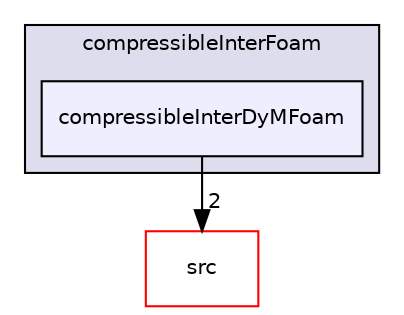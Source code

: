 digraph "applications/solvers/multiphase/compressibleInterFoam/compressibleInterDyMFoam" {
  bgcolor=transparent;
  compound=true
  node [ fontsize="10", fontname="Helvetica"];
  edge [ labelfontsize="10", labelfontname="Helvetica"];
  subgraph clusterdir_fb05bcc430bbe51efa429e7fa7725607 {
    graph [ bgcolor="#ddddee", pencolor="black", label="compressibleInterFoam" fontname="Helvetica", fontsize="10", URL="dir_fb05bcc430bbe51efa429e7fa7725607.html"]
  dir_47758a512a4a832d05f998afa98b85ab [shape=box, label="compressibleInterDyMFoam", style="filled", fillcolor="#eeeeff", pencolor="black", URL="dir_47758a512a4a832d05f998afa98b85ab.html"];
  }
  dir_68267d1309a1af8e8297ef4c3efbcdba [shape=box label="src" color="red" URL="dir_68267d1309a1af8e8297ef4c3efbcdba.html"];
  dir_47758a512a4a832d05f998afa98b85ab->dir_68267d1309a1af8e8297ef4c3efbcdba [headlabel="2", labeldistance=1.5 headhref="dir_000018_000738.html"];
}
